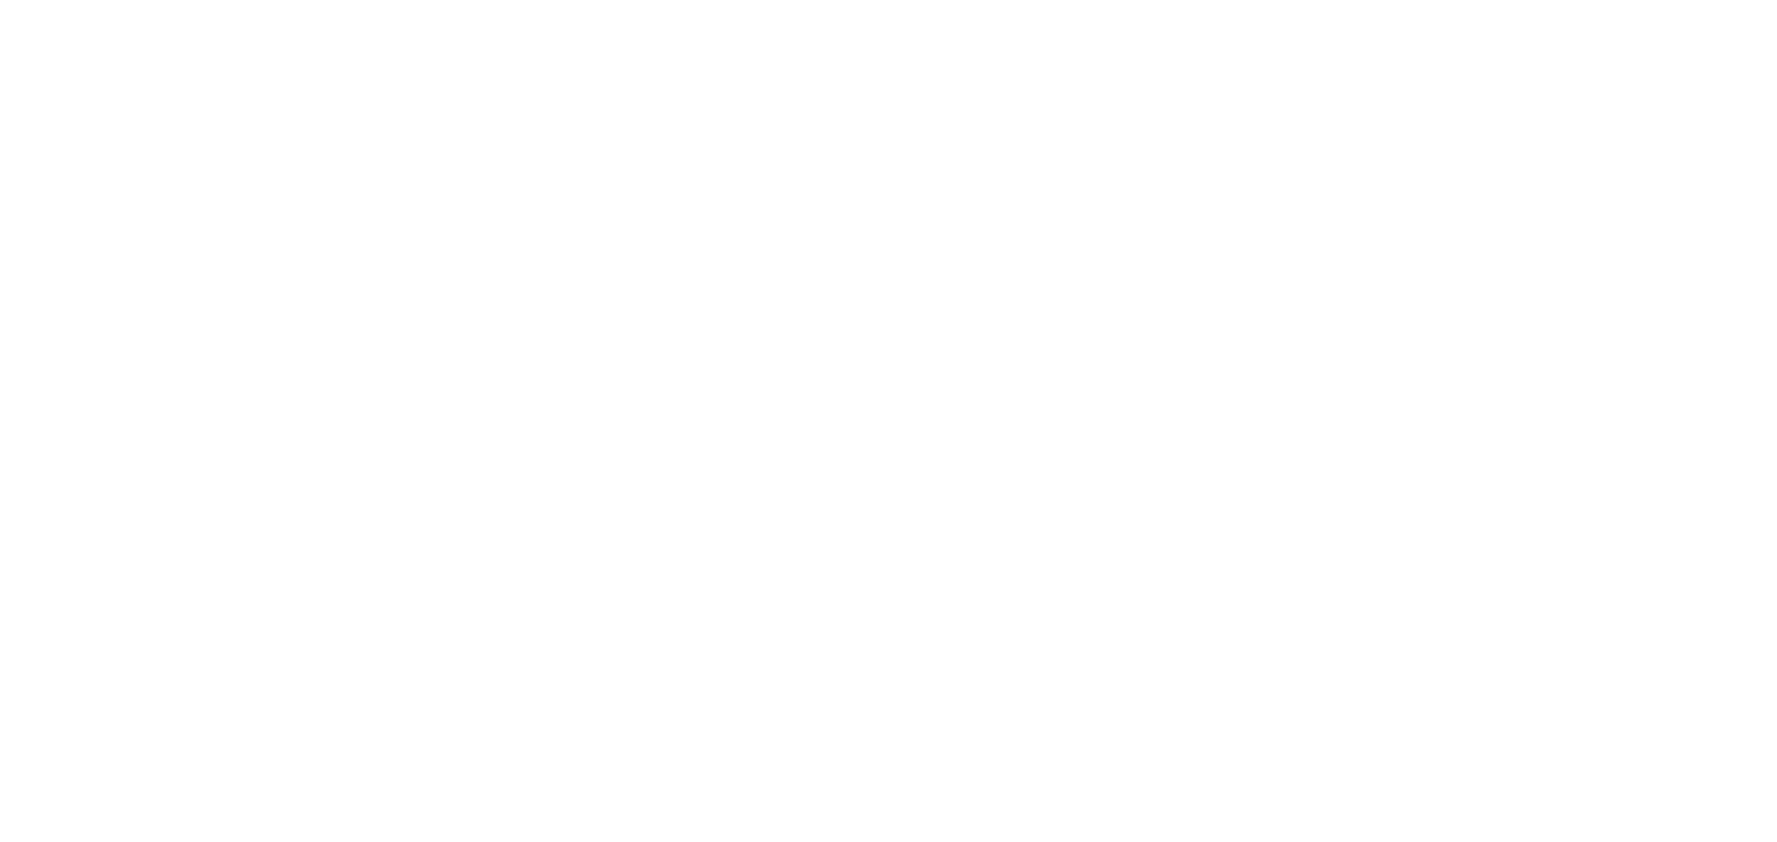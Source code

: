 // vim: set nomodifiable : DO NOT EDIT
//
// Edit "support/dotifyDependencyGraph.mjs" and run "make docs" instead.
//
// @generated

digraph dependency_graph {
  bgcolor = "transparent";

  node[color = "white", fontcolor = "white"]; "@masochist/benchmark"
  node[color = "white", fontcolor = "white"]; "@masochist/codegen"
  node[color = "white", fontcolor = "white"]; "@masochist/compiler"
  node[color = "white", fontcolor = "white"]; "@masochist/graphql"
  node[color = "white", fontcolor = "white"]; "@masochist/legacy"
  node[color = "white", fontcolor = "white"]; "@masochist/lexer"
  node[color = "white", fontcolor = "white"]; "@masochist/parser"
  node[color = "white", fontcolor = "white"]; "@masochist/typescript"

  "@masochist/benchmark" -> "@masochist/common" [color = "white", fontcolor = "white"];
  "@masochist/benchmark" -> "@masochist/graphql" [color = "white", fontcolor = "white"];
  "@masochist/benchmark" -> "@masochist/legacy" [color = "white", fontcolor = "white"];
  "@masochist/benchmark" -> "@masochist/lexer" [color = "white", fontcolor = "white"];
  "@masochist/benchmark" -> "@masochist/parser" [color = "white", fontcolor = "white"];
  "@masochist/benchmark" -> "graphql" [color = "white", fontcolor = "white"];
  "@masochist/codegen" -> "@masochist/common" [color = "white", fontcolor = "white"];
  "@masochist/compiler" -> "@masochist/common" [color = "white", fontcolor = "white"];
  "@masochist/compiler" -> "@masochist/legacy" [color = "white", fontcolor = "white"];
  "@masochist/graphql" -> "@masochist/codegen" [color = "white", fontcolor = "white"];
  "@masochist/graphql" -> "@masochist/common" [color = "white", fontcolor = "white"];
  "@masochist/graphql" -> "@masochist/lexer" [color = "white", fontcolor = "white"];
  "@masochist/graphql" -> "@masochist/parser" [color = "white", fontcolor = "white"];
  "@masochist/legacy" -> "@masochist/common" [color = "white", fontcolor = "white"];
  "@masochist/lexer" -> "@masochist/codegen" [color = "white", fontcolor = "white"];
  "@masochist/lexer" -> "@masochist/common" [color = "white", fontcolor = "white"];
  "@masochist/parser" -> "@masochist/codegen" [color = "white", fontcolor = "white"];
  "@masochist/parser" -> "@masochist/common" [color = "white", fontcolor = "white"];
  "@masochist/parser" -> "@masochist/lexer" [color = "white", fontcolor = "white"];
  "@masochist/typescript" -> "@masochist/codegen" [color = "white", fontcolor = "white"];
  "@masochist/typescript" -> "@masochist/common" [color = "white", fontcolor = "white"];
  "@masochist/typescript" -> "@masochist/lexer" [color = "white", fontcolor = "white"];
  "@masochist/typescript" -> "@masochist/parser" [color = "white", fontcolor = "white"];
}
